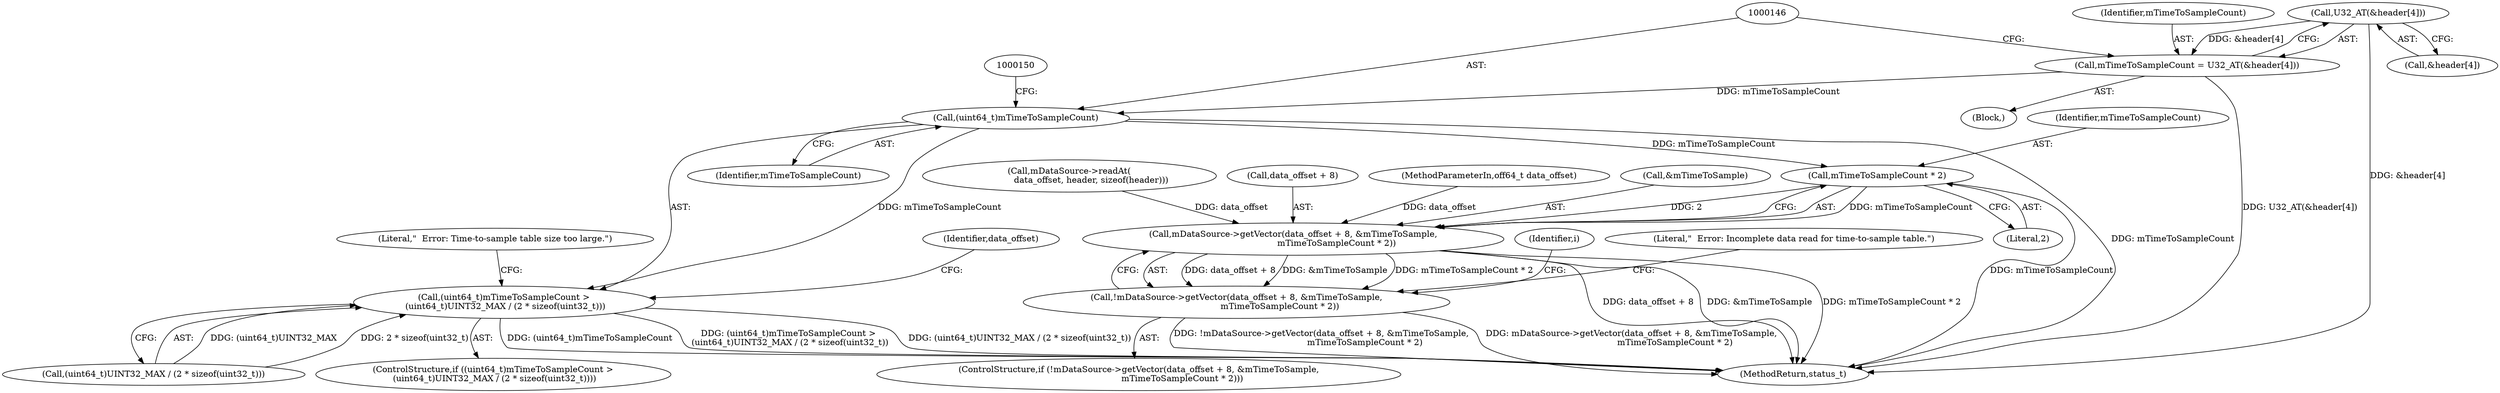 digraph "0_Android_b57b3967b1a42dd505dbe4fcf1e1d810e3ae3777_1@array" {
"1000138" [label="(Call,U32_AT(&header[4]))"];
"1000136" [label="(Call,mTimeToSampleCount = U32_AT(&header[4]))"];
"1000145" [label="(Call,(uint64_t)mTimeToSampleCount)"];
"1000144" [label="(Call,(uint64_t)mTimeToSampleCount >\n (uint64_t)UINT32_MAX / (2 * sizeof(uint32_t)))"];
"1000169" [label="(Call,mTimeToSampleCount * 2)"];
"1000163" [label="(Call,mDataSource->getVector(data_offset + 8, &mTimeToSample,\n                                mTimeToSampleCount * 2))"];
"1000162" [label="(Call,!mDataSource->getVector(data_offset + 8, &mTimeToSample,\n                                mTimeToSampleCount * 2))"];
"1000116" [label="(Call,mDataSource->readAt(\n                data_offset, header, sizeof(header)))"];
"1000143" [label="(ControlStructure,if ((uint64_t)mTimeToSampleCount >\n (uint64_t)UINT32_MAX / (2 * sizeof(uint32_t))))"];
"1000161" [label="(ControlStructure,if (!mDataSource->getVector(data_offset + 8, &mTimeToSample,\n                                mTimeToSampleCount * 2)))"];
"1000137" [label="(Identifier,mTimeToSampleCount)"];
"1000200" [label="(MethodReturn,status_t)"];
"1000164" [label="(Call,data_offset + 8)"];
"1000174" [label="(Literal,\"  Error: Incomplete data read for time-to-sample table.\")"];
"1000162" [label="(Call,!mDataSource->getVector(data_offset + 8, &mTimeToSample,\n                                mTimeToSampleCount * 2))"];
"1000145" [label="(Call,(uint64_t)mTimeToSampleCount)"];
"1000171" [label="(Literal,2)"];
"1000138" [label="(Call,U32_AT(&header[4]))"];
"1000144" [label="(Call,(uint64_t)mTimeToSampleCount >\n (uint64_t)UINT32_MAX / (2 * sizeof(uint32_t)))"];
"1000170" [label="(Identifier,mTimeToSampleCount)"];
"1000103" [label="(Block,)"];
"1000101" [label="(MethodParameterIn,off64_t data_offset)"];
"1000139" [label="(Call,&header[4])"];
"1000158" [label="(Literal,\"  Error: Time-to-sample table size too large.\")"];
"1000148" [label="(Call,(uint64_t)UINT32_MAX / (2 * sizeof(uint32_t)))"];
"1000180" [label="(Identifier,i)"];
"1000163" [label="(Call,mDataSource->getVector(data_offset + 8, &mTimeToSample,\n                                mTimeToSampleCount * 2))"];
"1000147" [label="(Identifier,mTimeToSampleCount)"];
"1000167" [label="(Call,&mTimeToSample)"];
"1000169" [label="(Call,mTimeToSampleCount * 2)"];
"1000165" [label="(Identifier,data_offset)"];
"1000136" [label="(Call,mTimeToSampleCount = U32_AT(&header[4]))"];
"1000138" -> "1000136"  [label="AST: "];
"1000138" -> "1000139"  [label="CFG: "];
"1000139" -> "1000138"  [label="AST: "];
"1000136" -> "1000138"  [label="CFG: "];
"1000138" -> "1000200"  [label="DDG: &header[4]"];
"1000138" -> "1000136"  [label="DDG: &header[4]"];
"1000136" -> "1000103"  [label="AST: "];
"1000137" -> "1000136"  [label="AST: "];
"1000146" -> "1000136"  [label="CFG: "];
"1000136" -> "1000200"  [label="DDG: U32_AT(&header[4])"];
"1000136" -> "1000145"  [label="DDG: mTimeToSampleCount"];
"1000145" -> "1000144"  [label="AST: "];
"1000145" -> "1000147"  [label="CFG: "];
"1000146" -> "1000145"  [label="AST: "];
"1000147" -> "1000145"  [label="AST: "];
"1000150" -> "1000145"  [label="CFG: "];
"1000145" -> "1000200"  [label="DDG: mTimeToSampleCount"];
"1000145" -> "1000144"  [label="DDG: mTimeToSampleCount"];
"1000145" -> "1000169"  [label="DDG: mTimeToSampleCount"];
"1000144" -> "1000143"  [label="AST: "];
"1000144" -> "1000148"  [label="CFG: "];
"1000148" -> "1000144"  [label="AST: "];
"1000158" -> "1000144"  [label="CFG: "];
"1000165" -> "1000144"  [label="CFG: "];
"1000144" -> "1000200"  [label="DDG: (uint64_t)mTimeToSampleCount >\n (uint64_t)UINT32_MAX / (2 * sizeof(uint32_t))"];
"1000144" -> "1000200"  [label="DDG: (uint64_t)UINT32_MAX / (2 * sizeof(uint32_t))"];
"1000144" -> "1000200"  [label="DDG: (uint64_t)mTimeToSampleCount"];
"1000148" -> "1000144"  [label="DDG: (uint64_t)UINT32_MAX"];
"1000148" -> "1000144"  [label="DDG: 2 * sizeof(uint32_t)"];
"1000169" -> "1000163"  [label="AST: "];
"1000169" -> "1000171"  [label="CFG: "];
"1000170" -> "1000169"  [label="AST: "];
"1000171" -> "1000169"  [label="AST: "];
"1000163" -> "1000169"  [label="CFG: "];
"1000169" -> "1000200"  [label="DDG: mTimeToSampleCount"];
"1000169" -> "1000163"  [label="DDG: mTimeToSampleCount"];
"1000169" -> "1000163"  [label="DDG: 2"];
"1000163" -> "1000162"  [label="AST: "];
"1000164" -> "1000163"  [label="AST: "];
"1000167" -> "1000163"  [label="AST: "];
"1000162" -> "1000163"  [label="CFG: "];
"1000163" -> "1000200"  [label="DDG: mTimeToSampleCount * 2"];
"1000163" -> "1000200"  [label="DDG: data_offset + 8"];
"1000163" -> "1000200"  [label="DDG: &mTimeToSample"];
"1000163" -> "1000162"  [label="DDG: data_offset + 8"];
"1000163" -> "1000162"  [label="DDG: &mTimeToSample"];
"1000163" -> "1000162"  [label="DDG: mTimeToSampleCount * 2"];
"1000116" -> "1000163"  [label="DDG: data_offset"];
"1000101" -> "1000163"  [label="DDG: data_offset"];
"1000162" -> "1000161"  [label="AST: "];
"1000174" -> "1000162"  [label="CFG: "];
"1000180" -> "1000162"  [label="CFG: "];
"1000162" -> "1000200"  [label="DDG: mDataSource->getVector(data_offset + 8, &mTimeToSample,\n                                mTimeToSampleCount * 2)"];
"1000162" -> "1000200"  [label="DDG: !mDataSource->getVector(data_offset + 8, &mTimeToSample,\n                                mTimeToSampleCount * 2)"];
}
